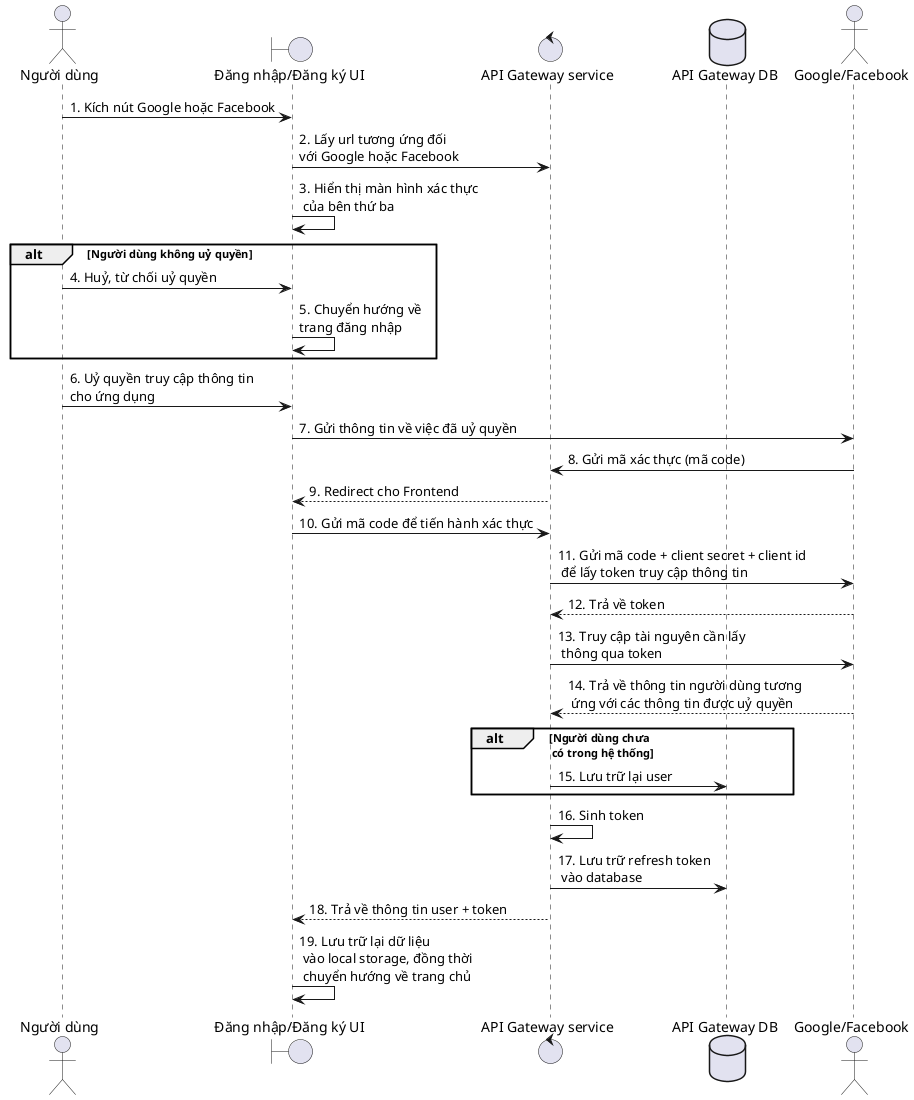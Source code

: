 @startuml

actor "Người dùng" as kh
boundary "Đăng nhập/Đăng ký UI" as ui
control "API Gateway service" as service
database "API Gateway DB" as db
actor "Google/Facebook" as btb

kh -> ui: 1. Kích nút Google hoặc Facebook
ui -> service: 2. Lấy url tương ứng đối \nvới Google hoặc Facebook
ui -> ui: 3. Hiển thị màn hình xác thực\n của bên thứ ba

alt Người dùng không uỷ quyền
    kh -> ui: 4. Huỷ, từ chối uỷ quyền
    ui -> ui: 5. Chuyển hướng về \ntrang đăng nhập
end

kh -> ui: 6. Uỷ quyền truy cập thông tin \ncho ứng dụng
ui -> btb: 7. Gửi thông tin về việc đã uỷ quyền
btb -> service: 8. Gửi mã xác thực (mã code)
service --> ui: 9. Redirect cho Frontend
ui -> service: 10. Gửi mã code để tiến hành xác thực
service -> btb: 11. Gửi mã code + client secret + client id\n để lấy token truy cập thông tin
btb --> service: 12. Trả về token
service -> btb: 13. Truy cập tài nguyên cần lấy\n thông qua token
btb --> service: 14. Trả về thông tin người dùng tương\n ứng với các thông tin được uỷ quyền

alt Người dùng chưa \n có trong hệ thống
    service -> db: 15. Lưu trữ lại user
end

service -> service: 16. Sinh token
service -> db: 17. Lưu trữ refresh token\n vào database
service --> ui: 18. Trả về thông tin user + token
ui -> ui: 19. Lưu trữ lại dữ liệu\n vào local storage, đồng thời\n chuyển hướng về trang chủ

@enduml
